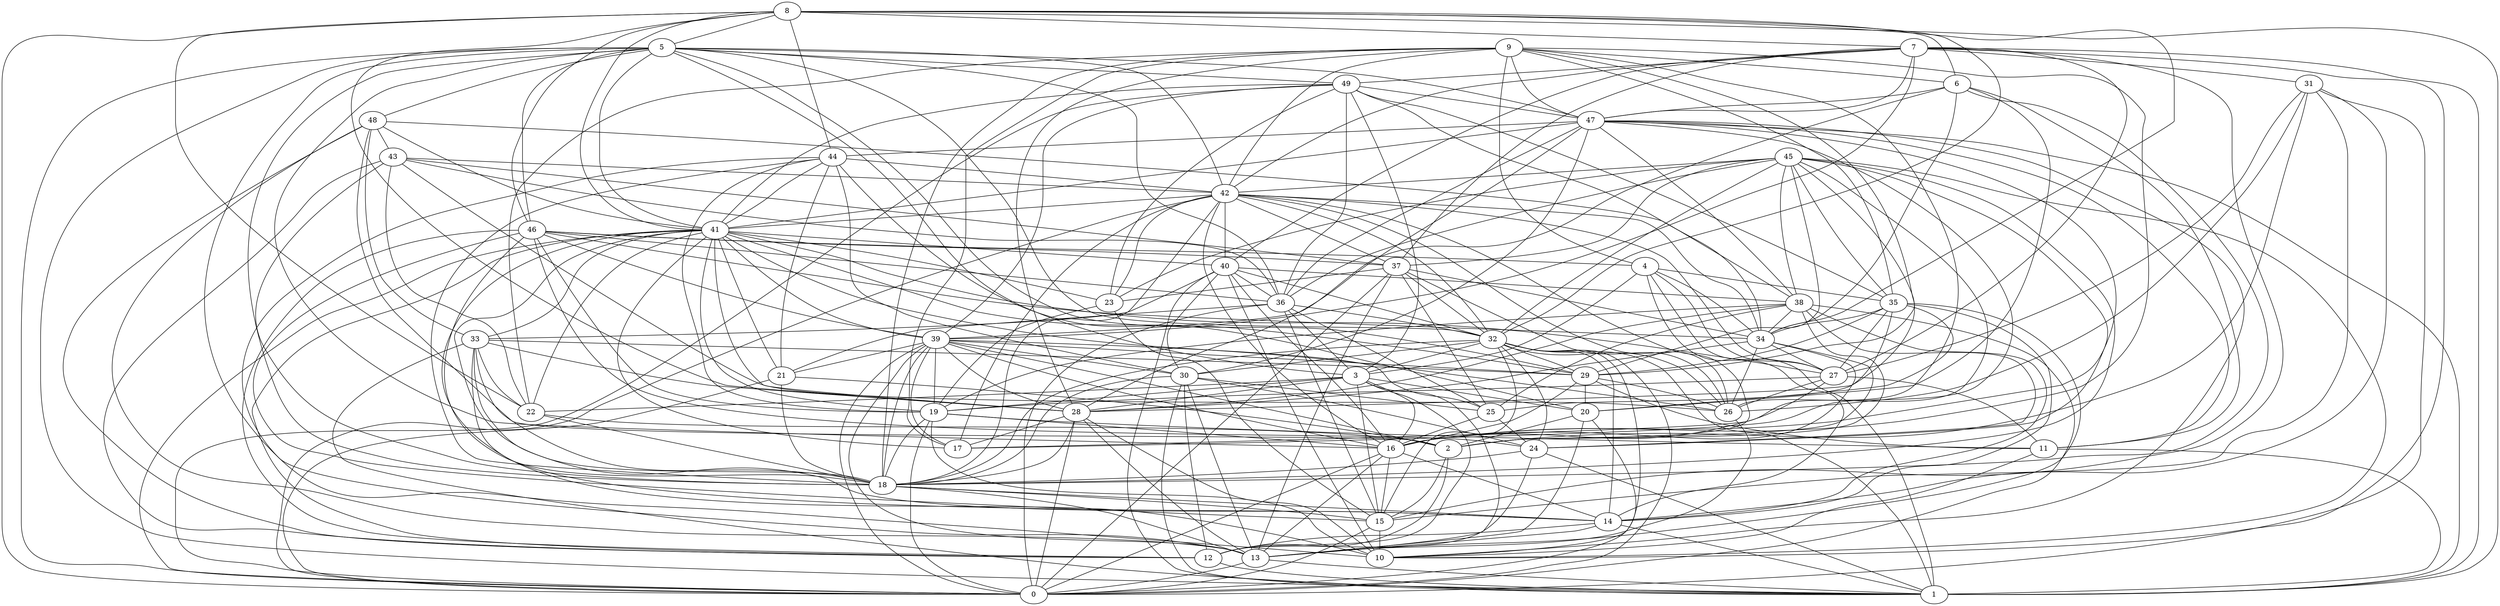 digraph GG_graph {

subgraph G_graph {
edge [color = black]
"31" -> "27" [dir = none]
"31" -> "2" [dir = none]
"31" -> "0" [dir = none]
"31" -> "14" [dir = none]
"36" -> "25" [dir = none]
"36" -> "15" [dir = none]
"48" -> "33" [dir = none]
"48" -> "41" [dir = none]
"43" -> "36" [dir = none]
"43" -> "42" [dir = none]
"43" -> "18" [dir = none]
"33" -> "29" [dir = none]
"33" -> "22" [dir = none]
"33" -> "28" [dir = none]
"33" -> "14" [dir = none]
"22" -> "18" [dir = none]
"38" -> "25" [dir = none]
"38" -> "34" [dir = none]
"38" -> "0" [dir = none]
"38" -> "24" [dir = none]
"4" -> "35" [dir = none]
"4" -> "27" [dir = none]
"4" -> "14" [dir = none]
"20" -> "0" [dir = none]
"24" -> "18" [dir = none]
"24" -> "1" [dir = none]
"37" -> "26" [dir = none]
"37" -> "32" [dir = none]
"37" -> "34" [dir = none]
"32" -> "10" [dir = none]
"32" -> "29" [dir = none]
"32" -> "0" [dir = none]
"32" -> "24" [dir = none]
"39" -> "21" [dir = none]
"39" -> "2" [dir = none]
"39" -> "18" [dir = none]
"39" -> "17" [dir = none]
"39" -> "13" [dir = none]
"39" -> "16" [dir = none]
"39" -> "0" [dir = none]
"11" -> "10" [dir = none]
"18" -> "15" [dir = none]
"18" -> "14" [dir = none]
"9" -> "22" [dir = none]
"9" -> "6" [dir = none]
"9" -> "17" [dir = none]
"9" -> "16" [dir = none]
"9" -> "29" [dir = none]
"49" -> "41" [dir = none]
"49" -> "3" [dir = none]
"49" -> "0" [dir = none]
"42" -> "18" [dir = none]
"42" -> "32" [dir = none]
"42" -> "17" [dir = none]
"42" -> "2" [dir = none]
"42" -> "37" [dir = none]
"42" -> "26" [dir = none]
"42" -> "27" [dir = none]
"42" -> "23" [dir = none]
"42" -> "40" [dir = none]
"15" -> "10" [dir = none]
"29" -> "20" [dir = none]
"29" -> "11" [dir = none]
"14" -> "12" [dir = none]
"14" -> "13" [dir = none]
"25" -> "16" [dir = none]
"25" -> "24" [dir = none]
"2" -> "12" [dir = none]
"2" -> "15" [dir = none]
"6" -> "47" [dir = none]
"6" -> "39" [dir = none]
"6" -> "34" [dir = none]
"3" -> "12" [dir = none]
"3" -> "20" [dir = none]
"3" -> "22" [dir = none]
"30" -> "13" [dir = none]
"30" -> "18" [dir = none]
"45" -> "35" [dir = none]
"45" -> "28" [dir = none]
"45" -> "36" [dir = none]
"45" -> "37" [dir = none]
"45" -> "24" [dir = none]
"45" -> "42" [dir = none]
"45" -> "38" [dir = none]
"45" -> "10" [dir = none]
"45" -> "29" [dir = none]
"27" -> "16" [dir = none]
"35" -> "20" [dir = none]
"35" -> "13" [dir = none]
"8" -> "0" [dir = none]
"8" -> "22" [dir = none]
"8" -> "44" [dir = none]
"8" -> "46" [dir = none]
"8" -> "7" [dir = none]
"8" -> "41" [dir = none]
"8" -> "28" [dir = none]
"41" -> "23" [dir = none]
"41" -> "26" [dir = none]
"41" -> "14" [dir = none]
"41" -> "0" [dir = none]
"41" -> "18" [dir = none]
"41" -> "27" [dir = none]
"28" -> "18" [dir = none]
"46" -> "19" [dir = none]
"46" -> "24" [dir = none]
"46" -> "15" [dir = none]
"46" -> "34" [dir = none]
"46" -> "39" [dir = none]
"46" -> "18" [dir = none]
"46" -> "12" [dir = none]
"46" -> "36" [dir = none]
"40" -> "1" [dir = none]
"40" -> "10" [dir = none]
"7" -> "37" [dir = none]
"7" -> "10" [dir = none]
"7" -> "31" [dir = none]
"7" -> "27" [dir = none]
"7" -> "42" [dir = none]
"7" -> "49" [dir = none]
"7" -> "47" [dir = none]
"7" -> "40" [dir = none]
"23" -> "15" [dir = none]
"21" -> "18" [dir = none]
"44" -> "18" [dir = none]
"44" -> "42" [dir = none]
"44" -> "41" [dir = none]
"44" -> "13" [dir = none]
"44" -> "21" [dir = none]
"47" -> "11" [dir = none]
"47" -> "10" [dir = none]
"47" -> "44" [dir = none]
"47" -> "30" [dir = none]
"47" -> "17" [dir = none]
"19" -> "11" [dir = none]
"19" -> "10" [dir = none]
"19" -> "16" [dir = none]
"5" -> "49" [dir = none]
"5" -> "48" [dir = none]
"5" -> "32" [dir = none]
"5" -> "29" [dir = none]
"5" -> "46" [dir = none]
"5" -> "16" [dir = none]
"5" -> "42" [dir = none]
"5" -> "1" [dir = none]
"5" -> "3" [dir = none]
"5" -> "18" [dir = none]
"5" -> "41" [dir = none]
"36" -> "21" [dir = none]
"19" -> "0" [dir = none]
"16" -> "15" [dir = none]
"41" -> "28" [dir = none]
"32" -> "30" [dir = none]
"20" -> "2" [dir = none]
"46" -> "37" [dir = none]
"30" -> "12" [dir = none]
"49" -> "39" [dir = none]
"12" -> "1" [dir = none]
"29" -> "16" [dir = none]
"43" -> "22" [dir = none]
"8" -> "5" [dir = none]
"22" -> "2" [dir = none]
"48" -> "38" [dir = none]
"41" -> "39" [dir = none]
"37" -> "25" [dir = none]
"9" -> "18" [dir = none]
"41" -> "21" [dir = none]
"6" -> "18" [dir = none]
"43" -> "26" [dir = none]
"26" -> "13" [dir = none]
"40" -> "36" [dir = none]
"9" -> "47" [dir = none]
"40" -> "16" [dir = none]
"40" -> "30" [dir = none]
"16" -> "0" [dir = none]
"49" -> "23" [dir = none]
"5" -> "10" [dir = none]
"33" -> "10" [dir = none]
"44" -> "30" [dir = none]
"7" -> "39" [dir = none]
"47" -> "41" [dir = none]
"8" -> "1" [dir = none]
"38" -> "14" [dir = none]
"39" -> "30" [dir = none]
"42" -> "34" [dir = none]
"32" -> "18" [dir = none]
"33" -> "18" [dir = none]
"28" -> "17" [dir = none]
"20" -> "13" [dir = none]
"44" -> "20" [dir = none]
"35" -> "27" [dir = none]
"4" -> "1" [dir = none]
"41" -> "12" [dir = none]
"35" -> "34" [dir = none]
"9" -> "26" [dir = none]
"8" -> "32" [dir = none]
"42" -> "0" [dir = none]
"3" -> "28" [dir = none]
"27" -> "19" [dir = none]
"40" -> "38" [dir = none]
"31" -> "26" [dir = none]
"37" -> "23" [dir = none]
"34" -> "2" [dir = none]
"24" -> "12" [dir = none]
"42" -> "41" [dir = none]
"43" -> "12" [dir = none]
"21" -> "2" [dir = none]
"4" -> "3" [dir = none]
"35" -> "25" [dir = none]
"41" -> "17" [dir = none]
"49" -> "35" [dir = none]
"27" -> "26" [dir = none]
"43" -> "37" [dir = none]
"35" -> "29" [dir = none]
"32" -> "15" [dir = none]
"41" -> "22" [dir = none]
"45" -> "18" [dir = none]
"3" -> "13" [dir = none]
"3" -> "19" [dir = none]
"16" -> "14" [dir = none]
"35" -> "14" [dir = none]
"48" -> "12" [dir = none]
"7" -> "1" [dir = none]
"47" -> "36" [dir = none]
"9" -> "35" [dir = none]
"7" -> "15" [dir = none]
"39" -> "29" [dir = none]
"48" -> "43" [dir = none]
"5" -> "36" [dir = none]
"32" -> "1" [dir = none]
"41" -> "33" [dir = none]
"11" -> "1" [dir = none]
"27" -> "11" [dir = none]
"28" -> "10" [dir = none]
"23" -> "19" [dir = none]
"13" -> "1" [dir = none]
"34" -> "27" [dir = none]
"34" -> "16" [dir = none]
"5" -> "0" [dir = none]
"45" -> "17" [dir = none]
"8" -> "34" [dir = none]
"41" -> "29" [dir = none]
"30" -> "24" [dir = none]
"21" -> "0" [dir = none]
"15" -> "0" [dir = none]
"40" -> "32" [dir = none]
"49" -> "47" [dir = none]
"40" -> "33" [dir = none]
"3" -> "16" [dir = none]
"37" -> "0" [dir = none]
"28" -> "0" [dir = none]
"34" -> "26" [dir = none]
"31" -> "15" [dir = none]
"45" -> "23" [dir = none]
"38" -> "19" [dir = none]
"9" -> "28" [dir = none]
"13" -> "0" [dir = none]
"47" -> "16" [dir = none]
"41" -> "40" [dir = none]
"8" -> "6" [dir = none]
"36" -> "32" [dir = none]
"4" -> "34" [dir = none]
"36" -> "0" [dir = none]
"18" -> "13" [dir = none]
"42" -> "16" [dir = none]
"47" -> "38" [dir = none]
"39" -> "25" [dir = none]
"32" -> "3" [dir = none]
"39" -> "28" [dir = none]
"48" -> "13" [dir = none]
"16" -> "13" [dir = none]
"6" -> "11" [dir = none]
"28" -> "13" [dir = none]
"41" -> "19" [dir = none]
"30" -> "1" [dir = none]
"5" -> "47" [dir = none]
"34" -> "28" [dir = none]
"49" -> "34" [dir = none]
"47" -> "28" [dir = none]
"9" -> "42" [dir = none]
"14" -> "1" [dir = none]
"32" -> "14" [dir = none]
"44" -> "19" [dir = none]
"46" -> "4" [dir = none]
"49" -> "36" [dir = none]
"38" -> "28" [dir = none]
"37" -> "13" [dir = none]
"6" -> "20" [dir = none]
"29" -> "26" [dir = none]
"38" -> "2" [dir = none]
"9" -> "4" [dir = none]
"36" -> "3" [dir = none]
"19" -> "18" [dir = none]
"47" -> "1" [dir = none]
"3" -> "15" [dir = none]
"45" -> "32" [dir = none]
"39" -> "19" [dir = none]
"33" -> "1" [dir = none]
"48" -> "2" [dir = none]
"30" -> "25" [dir = none]
"32" -> "26" [dir = none]
}

}

